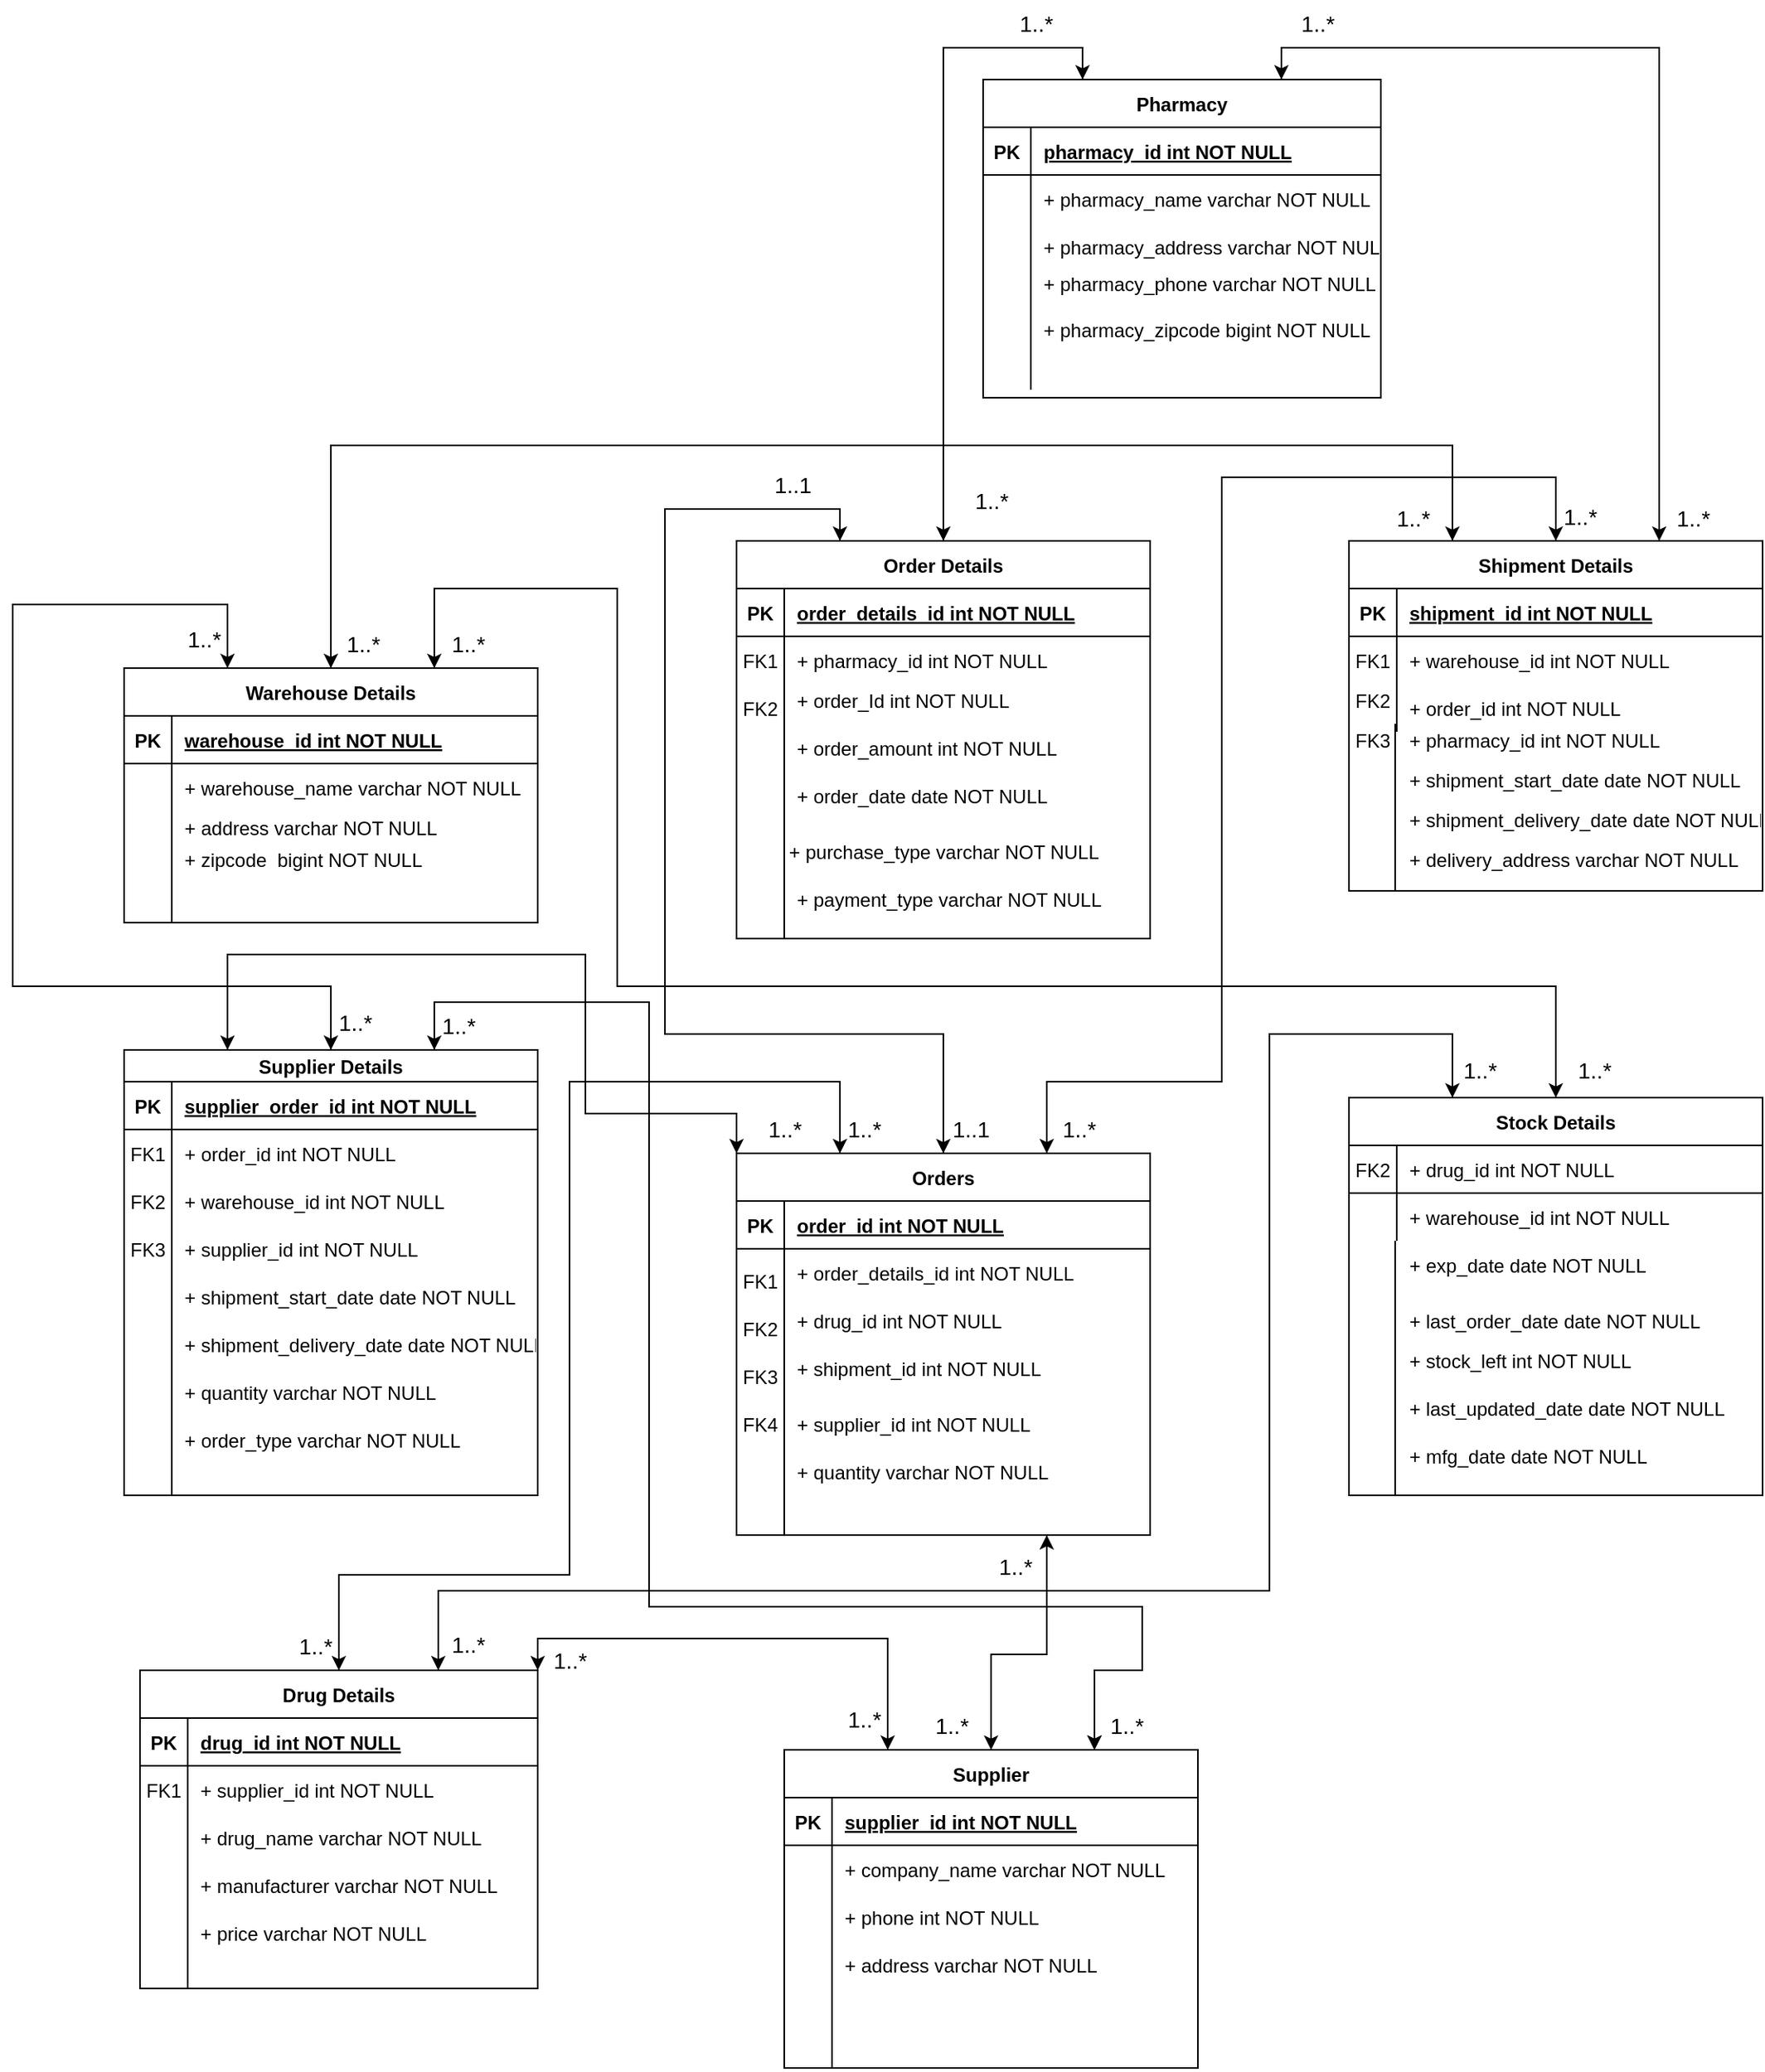 <mxfile version="20.6.0" type="device"><diagram id="R2lEEEUBdFMjLlhIrx00" name="Page-1"><mxGraphModel dx="1846" dy="1643" grid="1" gridSize="10" guides="1" tooltips="1" connect="1" arrows="1" fold="1" page="1" pageScale="1" pageWidth="850" pageHeight="1100" math="0" shadow="0" extFonts="Permanent Marker^https://fonts.googleapis.com/css?family=Permanent+Marker"><root><mxCell id="0"/><mxCell id="1" parent="0"/><mxCell id="kcWBgxsznsIeSXblvElM-19" style="edgeStyle=orthogonalEdgeStyle;rounded=0;orthogonalLoop=1;jettySize=auto;html=1;exitX=0.25;exitY=0;exitDx=0;exitDy=0;" parent="1" source="C-vyLk0tnHw3VtMMgP7b-2" target="FGcWPA7nHOlbb1UDCA3_-43" edge="1"><mxGeometry relative="1" as="geometry"><Array as="points"><mxPoint x="490" y="20"/><mxPoint x="380" y="20"/><mxPoint x="380" y="350"/><mxPoint x="555" y="350"/></Array></mxGeometry></mxCell><mxCell id="kcWBgxsznsIeSXblvElM-21" style="edgeStyle=orthogonalEdgeStyle;rounded=0;orthogonalLoop=1;jettySize=auto;html=1;exitX=0.5;exitY=0;exitDx=0;exitDy=0;entryX=0.25;entryY=0;entryDx=0;entryDy=0;" parent="1" source="C-vyLk0tnHw3VtMMgP7b-2" target="FGcWPA7nHOlbb1UDCA3_-31" edge="1"><mxGeometry relative="1" as="geometry"/></mxCell><mxCell id="C-vyLk0tnHw3VtMMgP7b-2" value="Order Details" style="shape=table;startSize=30;container=1;collapsible=1;childLayout=tableLayout;fixedRows=1;rowLines=0;fontStyle=1;align=center;resizeLast=1;" parent="1" vertex="1"><mxGeometry x="425" y="40" width="260" height="250" as="geometry"/></mxCell><mxCell id="C-vyLk0tnHw3VtMMgP7b-3" value="" style="shape=partialRectangle;collapsible=0;dropTarget=0;pointerEvents=0;fillColor=none;points=[[0,0.5],[1,0.5]];portConstraint=eastwest;top=0;left=0;right=0;bottom=1;" parent="C-vyLk0tnHw3VtMMgP7b-2" vertex="1"><mxGeometry y="30" width="260" height="30" as="geometry"/></mxCell><mxCell id="C-vyLk0tnHw3VtMMgP7b-4" value="PK" style="shape=partialRectangle;overflow=hidden;connectable=0;fillColor=none;top=0;left=0;bottom=0;right=0;fontStyle=1;" parent="C-vyLk0tnHw3VtMMgP7b-3" vertex="1"><mxGeometry width="30" height="30" as="geometry"><mxRectangle width="30" height="30" as="alternateBounds"/></mxGeometry></mxCell><mxCell id="C-vyLk0tnHw3VtMMgP7b-5" value="order_details_id int NOT NULL " style="shape=partialRectangle;overflow=hidden;connectable=0;fillColor=none;top=0;left=0;bottom=0;right=0;align=left;spacingLeft=6;fontStyle=5;" parent="C-vyLk0tnHw3VtMMgP7b-3" vertex="1"><mxGeometry x="30" width="230" height="30" as="geometry"><mxRectangle width="230" height="30" as="alternateBounds"/></mxGeometry></mxCell><mxCell id="C-vyLk0tnHw3VtMMgP7b-9" value="" style="shape=partialRectangle;collapsible=0;dropTarget=0;pointerEvents=0;fillColor=none;points=[[0,0.5],[1,0.5]];portConstraint=eastwest;top=0;left=0;right=0;bottom=0;" parent="C-vyLk0tnHw3VtMMgP7b-2" vertex="1"><mxGeometry y="60" width="260" height="30" as="geometry"/></mxCell><mxCell id="C-vyLk0tnHw3VtMMgP7b-10" value="" style="shape=partialRectangle;overflow=hidden;connectable=0;fillColor=none;top=0;left=0;bottom=0;right=0;" parent="C-vyLk0tnHw3VtMMgP7b-9" vertex="1"><mxGeometry width="30" height="30" as="geometry"><mxRectangle width="30" height="30" as="alternateBounds"/></mxGeometry></mxCell><mxCell id="C-vyLk0tnHw3VtMMgP7b-11" value="+ pharmacy_id int NOT NULL" style="shape=partialRectangle;overflow=hidden;connectable=0;fillColor=none;top=0;left=0;bottom=0;right=0;align=left;spacingLeft=6;" parent="C-vyLk0tnHw3VtMMgP7b-9" vertex="1"><mxGeometry x="30" width="230" height="30" as="geometry"><mxRectangle width="230" height="30" as="alternateBounds"/></mxGeometry></mxCell><mxCell id="kBRG9jkNQ2HgvGGQXPny-4" style="edgeStyle=orthogonalEdgeStyle;rounded=0;orthogonalLoop=1;jettySize=auto;html=1;exitX=0.5;exitY=0;exitDx=0;exitDy=0;entryX=0.25;entryY=0;entryDx=0;entryDy=0;" parent="1" source="C-vyLk0tnHw3VtMMgP7b-13" target="FGcWPA7nHOlbb1UDCA3_-21" edge="1"><mxGeometry relative="1" as="geometry"><Array as="points"><mxPoint x="170" y="320"/><mxPoint x="-30" y="320"/><mxPoint x="-30" y="80"/><mxPoint x="105" y="80"/></Array></mxGeometry></mxCell><mxCell id="kcWBgxsznsIeSXblvElM-24" style="edgeStyle=orthogonalEdgeStyle;rounded=0;orthogonalLoop=1;jettySize=auto;html=1;exitX=0.75;exitY=0;exitDx=0;exitDy=0;entryX=0.75;entryY=0;entryDx=0;entryDy=0;" parent="1" source="C-vyLk0tnHw3VtMMgP7b-13" target="935vcIrSL7M2xkexQAjZ-8" edge="1"><mxGeometry relative="1" as="geometry"><Array as="points"><mxPoint x="235" y="330"/><mxPoint x="370" y="330"/><mxPoint x="370" y="710"/><mxPoint x="680" y="710"/><mxPoint x="680" y="750"/><mxPoint x="650" y="750"/></Array></mxGeometry></mxCell><mxCell id="kcWBgxsznsIeSXblvElM-25" style="edgeStyle=orthogonalEdgeStyle;rounded=0;orthogonalLoop=1;jettySize=auto;html=1;exitX=0.75;exitY=0;exitDx=0;exitDy=0;entryX=0.75;entryY=0;entryDx=0;entryDy=0;" parent="1" source="C-vyLk0tnHw3VtMMgP7b-13" target="935vcIrSL7M2xkexQAjZ-8" edge="1"><mxGeometry relative="1" as="geometry"><Array as="points"><mxPoint x="235" y="330"/><mxPoint x="370" y="330"/><mxPoint x="370" y="710"/><mxPoint x="680" y="710"/><mxPoint x="680" y="750"/><mxPoint x="650" y="750"/></Array></mxGeometry></mxCell><mxCell id="kcWBgxsznsIeSXblvElM-28" style="edgeStyle=orthogonalEdgeStyle;rounded=0;orthogonalLoop=1;jettySize=auto;html=1;exitX=0.25;exitY=0;exitDx=0;exitDy=0;entryX=0;entryY=0;entryDx=0;entryDy=0;" parent="1" source="C-vyLk0tnHw3VtMMgP7b-13" target="FGcWPA7nHOlbb1UDCA3_-43" edge="1"><mxGeometry relative="1" as="geometry"><Array as="points"><mxPoint x="105" y="300"/><mxPoint x="330" y="300"/><mxPoint x="330" y="400"/><mxPoint x="425" y="400"/></Array></mxGeometry></mxCell><mxCell id="C-vyLk0tnHw3VtMMgP7b-13" value="Supplier Details" style="shape=table;startSize=20;container=1;collapsible=1;childLayout=tableLayout;fixedRows=1;rowLines=0;fontStyle=1;align=center;resizeLast=1;" parent="1" vertex="1"><mxGeometry x="40" y="360" width="260" height="280" as="geometry"/></mxCell><mxCell id="C-vyLk0tnHw3VtMMgP7b-14" value="" style="shape=partialRectangle;collapsible=0;dropTarget=0;pointerEvents=0;fillColor=none;points=[[0,0.5],[1,0.5]];portConstraint=eastwest;top=0;left=0;right=0;bottom=1;" parent="C-vyLk0tnHw3VtMMgP7b-13" vertex="1"><mxGeometry y="20" width="260" height="30" as="geometry"/></mxCell><mxCell id="C-vyLk0tnHw3VtMMgP7b-15" value="PK" style="shape=partialRectangle;overflow=hidden;connectable=0;fillColor=none;top=0;left=0;bottom=0;right=0;fontStyle=1;" parent="C-vyLk0tnHw3VtMMgP7b-14" vertex="1"><mxGeometry width="30" height="30" as="geometry"><mxRectangle width="30" height="30" as="alternateBounds"/></mxGeometry></mxCell><mxCell id="C-vyLk0tnHw3VtMMgP7b-16" value="supplier_order_id int NOT NULL " style="shape=partialRectangle;overflow=hidden;connectable=0;fillColor=none;top=0;left=0;bottom=0;right=0;align=left;spacingLeft=6;fontStyle=5;" parent="C-vyLk0tnHw3VtMMgP7b-14" vertex="1"><mxGeometry x="30" width="230" height="30" as="geometry"><mxRectangle width="230" height="30" as="alternateBounds"/></mxGeometry></mxCell><mxCell id="C-vyLk0tnHw3VtMMgP7b-17" value="" style="shape=partialRectangle;collapsible=0;dropTarget=0;pointerEvents=0;fillColor=none;points=[[0,0.5],[1,0.5]];portConstraint=eastwest;top=0;left=0;right=0;bottom=0;" parent="C-vyLk0tnHw3VtMMgP7b-13" vertex="1"><mxGeometry y="50" width="260" height="30" as="geometry"/></mxCell><mxCell id="C-vyLk0tnHw3VtMMgP7b-18" value="FK1" style="shape=partialRectangle;overflow=hidden;connectable=0;fillColor=none;top=0;left=0;bottom=0;right=0;" parent="C-vyLk0tnHw3VtMMgP7b-17" vertex="1"><mxGeometry width="30" height="30" as="geometry"><mxRectangle width="30" height="30" as="alternateBounds"/></mxGeometry></mxCell><mxCell id="C-vyLk0tnHw3VtMMgP7b-19" value="+ order_id int NOT NULL" style="shape=partialRectangle;overflow=hidden;connectable=0;fillColor=none;top=0;left=0;bottom=0;right=0;align=left;spacingLeft=6;" parent="C-vyLk0tnHw3VtMMgP7b-17" vertex="1"><mxGeometry x="30" width="230" height="30" as="geometry"><mxRectangle width="230" height="30" as="alternateBounds"/></mxGeometry></mxCell><mxCell id="C-vyLk0tnHw3VtMMgP7b-20" value="" style="shape=partialRectangle;collapsible=0;dropTarget=0;pointerEvents=0;fillColor=none;points=[[0,0.5],[1,0.5]];portConstraint=eastwest;top=0;left=0;right=0;bottom=0;" parent="C-vyLk0tnHw3VtMMgP7b-13" vertex="1"><mxGeometry y="80" width="260" height="30" as="geometry"/></mxCell><mxCell id="C-vyLk0tnHw3VtMMgP7b-21" value="" style="shape=partialRectangle;overflow=hidden;connectable=0;fillColor=none;top=0;left=0;bottom=0;right=0;" parent="C-vyLk0tnHw3VtMMgP7b-20" vertex="1"><mxGeometry width="30" height="30" as="geometry"><mxRectangle width="30" height="30" as="alternateBounds"/></mxGeometry></mxCell><mxCell id="C-vyLk0tnHw3VtMMgP7b-22" value="+ warehouse_id int NOT NULL" style="shape=partialRectangle;overflow=hidden;connectable=0;fillColor=none;top=0;left=0;bottom=0;right=0;align=left;spacingLeft=6;" parent="C-vyLk0tnHw3VtMMgP7b-20" vertex="1"><mxGeometry x="30" width="230" height="30" as="geometry"><mxRectangle width="230" height="30" as="alternateBounds"/></mxGeometry></mxCell><mxCell id="kcWBgxsznsIeSXblvElM-4" style="edgeStyle=orthogonalEdgeStyle;rounded=0;orthogonalLoop=1;jettySize=auto;html=1;exitX=0.5;exitY=0;exitDx=0;exitDy=0;entryX=0.75;entryY=0;entryDx=0;entryDy=0;" parent="1" source="FGcWPA7nHOlbb1UDCA3_-1" target="FGcWPA7nHOlbb1UDCA3_-21" edge="1"><mxGeometry relative="1" as="geometry"><mxPoint x="330" y="110" as="targetPoint"/><Array as="points"><mxPoint x="940" y="320"/><mxPoint x="350" y="320"/><mxPoint x="350" y="70"/><mxPoint x="235" y="70"/></Array></mxGeometry></mxCell><mxCell id="kcWBgxsznsIeSXblvElM-14" style="edgeStyle=orthogonalEdgeStyle;rounded=0;orthogonalLoop=1;jettySize=auto;html=1;exitX=0.25;exitY=0;exitDx=0;exitDy=0;entryX=0.75;entryY=0;entryDx=0;entryDy=0;" parent="1" source="FGcWPA7nHOlbb1UDCA3_-1" target="FGcWPA7nHOlbb1UDCA3_-11" edge="1"><mxGeometry relative="1" as="geometry"><Array as="points"><mxPoint x="875" y="350"/><mxPoint x="760" y="350"/><mxPoint x="760" y="700"/><mxPoint x="237" y="700"/></Array></mxGeometry></mxCell><mxCell id="FGcWPA7nHOlbb1UDCA3_-1" value="Stock Details" style="shape=table;startSize=30;container=1;collapsible=1;childLayout=tableLayout;fixedRows=1;rowLines=0;fontStyle=1;align=center;resizeLast=1;" parent="1" vertex="1"><mxGeometry x="810" y="390" width="260" height="250" as="geometry"/></mxCell><mxCell id="FGcWPA7nHOlbb1UDCA3_-2" value="" style="shape=partialRectangle;collapsible=0;dropTarget=0;pointerEvents=0;fillColor=none;points=[[0,0.5],[1,0.5]];portConstraint=eastwest;top=0;left=0;right=0;bottom=1;" parent="FGcWPA7nHOlbb1UDCA3_-1" vertex="1"><mxGeometry y="30" width="260" height="30" as="geometry"/></mxCell><mxCell id="FGcWPA7nHOlbb1UDCA3_-3" value="" style="shape=partialRectangle;overflow=hidden;connectable=0;fillColor=none;top=0;left=0;bottom=0;right=0;fontStyle=1;" parent="FGcWPA7nHOlbb1UDCA3_-2" vertex="1"><mxGeometry width="30" height="30" as="geometry"><mxRectangle width="30" height="30" as="alternateBounds"/></mxGeometry></mxCell><mxCell id="FGcWPA7nHOlbb1UDCA3_-4" value="" style="shape=partialRectangle;overflow=hidden;connectable=0;fillColor=none;top=0;left=0;bottom=0;right=0;align=left;spacingLeft=6;fontStyle=5;" parent="FGcWPA7nHOlbb1UDCA3_-2" vertex="1"><mxGeometry x="30" width="230" height="30" as="geometry"><mxRectangle width="230" height="30" as="alternateBounds"/></mxGeometry></mxCell><mxCell id="FGcWPA7nHOlbb1UDCA3_-8" value="" style="shape=partialRectangle;collapsible=0;dropTarget=0;pointerEvents=0;fillColor=none;points=[[0,0.5],[1,0.5]];portConstraint=eastwest;top=0;left=0;right=0;bottom=0;" parent="FGcWPA7nHOlbb1UDCA3_-1" vertex="1"><mxGeometry y="60" width="260" height="30" as="geometry"/></mxCell><mxCell id="FGcWPA7nHOlbb1UDCA3_-9" value="" style="shape=partialRectangle;overflow=hidden;connectable=0;fillColor=none;top=0;left=0;bottom=0;right=0;" parent="FGcWPA7nHOlbb1UDCA3_-8" vertex="1"><mxGeometry width="30" height="30" as="geometry"><mxRectangle width="30" height="30" as="alternateBounds"/></mxGeometry></mxCell><mxCell id="FGcWPA7nHOlbb1UDCA3_-10" value="+ warehouse_id int NOT NULL" style="shape=partialRectangle;overflow=hidden;connectable=0;fillColor=none;top=0;left=0;bottom=0;right=0;align=left;spacingLeft=6;" parent="FGcWPA7nHOlbb1UDCA3_-8" vertex="1"><mxGeometry x="30" width="230" height="30" as="geometry"><mxRectangle width="230" height="30" as="alternateBounds"/></mxGeometry></mxCell><mxCell id="kcWBgxsznsIeSXblvElM-1" style="edgeStyle=orthogonalEdgeStyle;rounded=0;orthogonalLoop=1;jettySize=auto;html=1;exitX=0.75;exitY=0;exitDx=0;exitDy=0;entryX=0.25;entryY=0;entryDx=0;entryDy=0;" parent="1" source="FGcWPA7nHOlbb1UDCA3_-11" target="FGcWPA7nHOlbb1UDCA3_-1" edge="1"><mxGeometry relative="1" as="geometry"><Array as="points"><mxPoint x="237" y="700"/><mxPoint x="760" y="700"/><mxPoint x="760" y="350"/><mxPoint x="875" y="350"/></Array></mxGeometry></mxCell><mxCell id="kcWBgxsznsIeSXblvElM-15" style="edgeStyle=orthogonalEdgeStyle;rounded=0;orthogonalLoop=1;jettySize=auto;html=1;exitX=0.5;exitY=0;exitDx=0;exitDy=0;entryX=0.25;entryY=0;entryDx=0;entryDy=0;" parent="1" source="FGcWPA7nHOlbb1UDCA3_-11" target="FGcWPA7nHOlbb1UDCA3_-43" edge="1"><mxGeometry relative="1" as="geometry"><Array as="points"><mxPoint x="175" y="690"/><mxPoint x="320" y="690"/><mxPoint x="320" y="380"/><mxPoint x="490" y="380"/></Array></mxGeometry></mxCell><mxCell id="kcWBgxsznsIeSXblvElM-17" style="edgeStyle=orthogonalEdgeStyle;rounded=0;orthogonalLoop=1;jettySize=auto;html=1;exitX=1;exitY=0;exitDx=0;exitDy=0;entryX=0.25;entryY=0;entryDx=0;entryDy=0;" parent="1" source="FGcWPA7nHOlbb1UDCA3_-11" target="935vcIrSL7M2xkexQAjZ-8" edge="1"><mxGeometry relative="1" as="geometry"/></mxCell><mxCell id="FGcWPA7nHOlbb1UDCA3_-11" value="Drug Details" style="shape=table;startSize=30;container=1;collapsible=1;childLayout=tableLayout;fixedRows=1;rowLines=0;fontStyle=1;align=center;resizeLast=1;" parent="1" vertex="1"><mxGeometry x="50" y="750" width="250" height="200" as="geometry"/></mxCell><mxCell id="FGcWPA7nHOlbb1UDCA3_-12" value="" style="shape=partialRectangle;collapsible=0;dropTarget=0;pointerEvents=0;fillColor=none;points=[[0,0.5],[1,0.5]];portConstraint=eastwest;top=0;left=0;right=0;bottom=1;" parent="FGcWPA7nHOlbb1UDCA3_-11" vertex="1"><mxGeometry y="30" width="250" height="30" as="geometry"/></mxCell><mxCell id="FGcWPA7nHOlbb1UDCA3_-13" value="PK" style="shape=partialRectangle;overflow=hidden;connectable=0;fillColor=none;top=0;left=0;bottom=0;right=0;fontStyle=1;" parent="FGcWPA7nHOlbb1UDCA3_-12" vertex="1"><mxGeometry width="30" height="30" as="geometry"><mxRectangle width="30" height="30" as="alternateBounds"/></mxGeometry></mxCell><mxCell id="FGcWPA7nHOlbb1UDCA3_-14" value="drug_id int NOT NULL " style="shape=partialRectangle;overflow=hidden;connectable=0;fillColor=none;top=0;left=0;bottom=0;right=0;align=left;spacingLeft=6;fontStyle=5;" parent="FGcWPA7nHOlbb1UDCA3_-12" vertex="1"><mxGeometry x="30" width="220" height="30" as="geometry"><mxRectangle width="220" height="30" as="alternateBounds"/></mxGeometry></mxCell><mxCell id="FGcWPA7nHOlbb1UDCA3_-15" value="" style="shape=partialRectangle;collapsible=0;dropTarget=0;pointerEvents=0;fillColor=none;points=[[0,0.5],[1,0.5]];portConstraint=eastwest;top=0;left=0;right=0;bottom=0;" parent="FGcWPA7nHOlbb1UDCA3_-11" vertex="1"><mxGeometry y="60" width="250" height="30" as="geometry"/></mxCell><mxCell id="FGcWPA7nHOlbb1UDCA3_-16" value="FK1" style="shape=partialRectangle;overflow=hidden;connectable=0;fillColor=none;top=0;left=0;bottom=0;right=0;" parent="FGcWPA7nHOlbb1UDCA3_-15" vertex="1"><mxGeometry width="30" height="30" as="geometry"><mxRectangle width="30" height="30" as="alternateBounds"/></mxGeometry></mxCell><mxCell id="FGcWPA7nHOlbb1UDCA3_-17" value="+ supplier_id int NOT NULL" style="shape=partialRectangle;overflow=hidden;connectable=0;fillColor=none;top=0;left=0;bottom=0;right=0;align=left;spacingLeft=6;" parent="FGcWPA7nHOlbb1UDCA3_-15" vertex="1"><mxGeometry x="30" width="220" height="30" as="geometry"><mxRectangle width="220" height="30" as="alternateBounds"/></mxGeometry></mxCell><mxCell id="FGcWPA7nHOlbb1UDCA3_-18" value="" style="shape=partialRectangle;collapsible=0;dropTarget=0;pointerEvents=0;fillColor=none;points=[[0,0.5],[1,0.5]];portConstraint=eastwest;top=0;left=0;right=0;bottom=0;" parent="FGcWPA7nHOlbb1UDCA3_-11" vertex="1"><mxGeometry y="90" width="250" height="30" as="geometry"/></mxCell><mxCell id="FGcWPA7nHOlbb1UDCA3_-19" value="" style="shape=partialRectangle;overflow=hidden;connectable=0;fillColor=none;top=0;left=0;bottom=0;right=0;" parent="FGcWPA7nHOlbb1UDCA3_-18" vertex="1"><mxGeometry width="30" height="30" as="geometry"><mxRectangle width="30" height="30" as="alternateBounds"/></mxGeometry></mxCell><mxCell id="FGcWPA7nHOlbb1UDCA3_-20" value="+ drug_name varchar NOT NULL" style="shape=partialRectangle;overflow=hidden;connectable=0;fillColor=none;top=0;left=0;bottom=0;right=0;align=left;spacingLeft=6;" parent="FGcWPA7nHOlbb1UDCA3_-18" vertex="1"><mxGeometry x="30" width="220" height="30" as="geometry"><mxRectangle width="220" height="30" as="alternateBounds"/></mxGeometry></mxCell><mxCell id="kBRG9jkNQ2HgvGGQXPny-3" style="edgeStyle=orthogonalEdgeStyle;rounded=0;orthogonalLoop=1;jettySize=auto;html=1;exitX=0.25;exitY=0;exitDx=0;exitDy=0;entryX=0.5;entryY=0;entryDx=0;entryDy=0;" parent="1" source="FGcWPA7nHOlbb1UDCA3_-21" target="C-vyLk0tnHw3VtMMgP7b-13" edge="1"><mxGeometry relative="1" as="geometry"><Array as="points"><mxPoint x="105" y="80"/><mxPoint x="-30" y="80"/><mxPoint x="-30" y="320"/><mxPoint x="170" y="320"/></Array></mxGeometry></mxCell><mxCell id="kcWBgxsznsIeSXblvElM-3" style="edgeStyle=orthogonalEdgeStyle;rounded=0;orthogonalLoop=1;jettySize=auto;html=1;exitX=0.75;exitY=0;exitDx=0;exitDy=0;" parent="1" source="FGcWPA7nHOlbb1UDCA3_-21" target="FGcWPA7nHOlbb1UDCA3_-1" edge="1"><mxGeometry relative="1" as="geometry"><Array as="points"><mxPoint x="235" y="70"/><mxPoint x="350" y="70"/><mxPoint x="350" y="320"/><mxPoint x="940" y="320"/></Array></mxGeometry></mxCell><mxCell id="kcWBgxsznsIeSXblvElM-29" style="edgeStyle=orthogonalEdgeStyle;rounded=0;orthogonalLoop=1;jettySize=auto;html=1;exitX=0.5;exitY=0;exitDx=0;exitDy=0;entryX=0.25;entryY=0;entryDx=0;entryDy=0;" parent="1" source="FGcWPA7nHOlbb1UDCA3_-21" target="2W4qShYUu6JR6dWnJwCM-2" edge="1"><mxGeometry relative="1" as="geometry"><Array as="points"><mxPoint x="170" y="-20"/><mxPoint x="875" y="-20"/></Array></mxGeometry></mxCell><mxCell id="FGcWPA7nHOlbb1UDCA3_-21" value="Warehouse Details" style="shape=table;startSize=30;container=1;collapsible=1;childLayout=tableLayout;fixedRows=1;rowLines=0;fontStyle=1;align=center;resizeLast=1;" parent="1" vertex="1"><mxGeometry x="40" y="120" width="260" height="160" as="geometry"/></mxCell><mxCell id="FGcWPA7nHOlbb1UDCA3_-22" value="" style="shape=partialRectangle;collapsible=0;dropTarget=0;pointerEvents=0;fillColor=none;points=[[0,0.5],[1,0.5]];portConstraint=eastwest;top=0;left=0;right=0;bottom=1;" parent="FGcWPA7nHOlbb1UDCA3_-21" vertex="1"><mxGeometry y="30" width="260" height="30" as="geometry"/></mxCell><mxCell id="FGcWPA7nHOlbb1UDCA3_-23" value="PK" style="shape=partialRectangle;overflow=hidden;connectable=0;fillColor=none;top=0;left=0;bottom=0;right=0;fontStyle=1;" parent="FGcWPA7nHOlbb1UDCA3_-22" vertex="1"><mxGeometry width="30" height="30" as="geometry"><mxRectangle width="30" height="30" as="alternateBounds"/></mxGeometry></mxCell><mxCell id="FGcWPA7nHOlbb1UDCA3_-24" value="warehouse_id int NOT NULL " style="shape=partialRectangle;overflow=hidden;connectable=0;fillColor=none;top=0;left=0;bottom=0;right=0;align=left;spacingLeft=6;fontStyle=5;" parent="FGcWPA7nHOlbb1UDCA3_-22" vertex="1"><mxGeometry x="30" width="230" height="30" as="geometry"><mxRectangle width="230" height="30" as="alternateBounds"/></mxGeometry></mxCell><mxCell id="FGcWPA7nHOlbb1UDCA3_-25" value="" style="shape=partialRectangle;collapsible=0;dropTarget=0;pointerEvents=0;fillColor=none;points=[[0,0.5],[1,0.5]];portConstraint=eastwest;top=0;left=0;right=0;bottom=0;" parent="FGcWPA7nHOlbb1UDCA3_-21" vertex="1"><mxGeometry y="60" width="260" height="30" as="geometry"/></mxCell><mxCell id="FGcWPA7nHOlbb1UDCA3_-26" value="" style="shape=partialRectangle;overflow=hidden;connectable=0;fillColor=none;top=0;left=0;bottom=0;right=0;" parent="FGcWPA7nHOlbb1UDCA3_-25" vertex="1"><mxGeometry width="30" height="30" as="geometry"><mxRectangle width="30" height="30" as="alternateBounds"/></mxGeometry></mxCell><mxCell id="FGcWPA7nHOlbb1UDCA3_-27" value="+ warehouse_name varchar NOT NULL" style="shape=partialRectangle;overflow=hidden;connectable=0;fillColor=none;top=0;left=0;bottom=0;right=0;align=left;spacingLeft=6;" parent="FGcWPA7nHOlbb1UDCA3_-25" vertex="1"><mxGeometry x="30" width="230" height="30" as="geometry"><mxRectangle width="230" height="30" as="alternateBounds"/></mxGeometry></mxCell><mxCell id="FGcWPA7nHOlbb1UDCA3_-28" value="" style="shape=partialRectangle;collapsible=0;dropTarget=0;pointerEvents=0;fillColor=none;points=[[0,0.5],[1,0.5]];portConstraint=eastwest;top=0;left=0;right=0;bottom=0;" parent="FGcWPA7nHOlbb1UDCA3_-21" vertex="1"><mxGeometry y="90" width="260" height="20" as="geometry"/></mxCell><mxCell id="FGcWPA7nHOlbb1UDCA3_-29" value="" style="shape=partialRectangle;overflow=hidden;connectable=0;fillColor=none;top=0;left=0;bottom=0;right=0;" parent="FGcWPA7nHOlbb1UDCA3_-28" vertex="1"><mxGeometry width="30" height="20" as="geometry"><mxRectangle width="30" height="20" as="alternateBounds"/></mxGeometry></mxCell><mxCell id="FGcWPA7nHOlbb1UDCA3_-30" value="+ address varchar NOT NULL" style="shape=partialRectangle;overflow=hidden;connectable=0;fillColor=none;top=0;left=0;bottom=0;right=0;align=left;spacingLeft=6;" parent="FGcWPA7nHOlbb1UDCA3_-28" vertex="1"><mxGeometry x="30" width="230" height="20" as="geometry"><mxRectangle width="230" height="20" as="alternateBounds"/></mxGeometry></mxCell><mxCell id="kcWBgxsznsIeSXblvElM-20" style="edgeStyle=orthogonalEdgeStyle;rounded=0;orthogonalLoop=1;jettySize=auto;html=1;exitX=0.25;exitY=0;exitDx=0;exitDy=0;entryX=0.5;entryY=0;entryDx=0;entryDy=0;" parent="1" source="FGcWPA7nHOlbb1UDCA3_-31" target="C-vyLk0tnHw3VtMMgP7b-2" edge="1"><mxGeometry relative="1" as="geometry"/></mxCell><mxCell id="kcWBgxsznsIeSXblvElM-22" style="edgeStyle=orthogonalEdgeStyle;rounded=0;orthogonalLoop=1;jettySize=auto;html=1;exitX=0.75;exitY=0;exitDx=0;exitDy=0;entryX=0.75;entryY=0;entryDx=0;entryDy=0;" parent="1" source="FGcWPA7nHOlbb1UDCA3_-31" target="2W4qShYUu6JR6dWnJwCM-2" edge="1"><mxGeometry relative="1" as="geometry"/></mxCell><mxCell id="FGcWPA7nHOlbb1UDCA3_-31" value="Pharmacy" style="shape=table;startSize=30;container=1;collapsible=1;childLayout=tableLayout;fixedRows=1;rowLines=0;fontStyle=1;align=center;resizeLast=1;" parent="1" vertex="1"><mxGeometry x="580" y="-250" width="250" height="200" as="geometry"/></mxCell><mxCell id="FGcWPA7nHOlbb1UDCA3_-32" value="" style="shape=partialRectangle;collapsible=0;dropTarget=0;pointerEvents=0;fillColor=none;points=[[0,0.5],[1,0.5]];portConstraint=eastwest;top=0;left=0;right=0;bottom=1;" parent="FGcWPA7nHOlbb1UDCA3_-31" vertex="1"><mxGeometry y="30" width="250" height="30" as="geometry"/></mxCell><mxCell id="FGcWPA7nHOlbb1UDCA3_-33" value="PK" style="shape=partialRectangle;overflow=hidden;connectable=0;fillColor=none;top=0;left=0;bottom=0;right=0;fontStyle=1;" parent="FGcWPA7nHOlbb1UDCA3_-32" vertex="1"><mxGeometry width="30" height="30" as="geometry"><mxRectangle width="30" height="30" as="alternateBounds"/></mxGeometry></mxCell><mxCell id="FGcWPA7nHOlbb1UDCA3_-34" value="pharmacy_id int NOT NULL " style="shape=partialRectangle;overflow=hidden;connectable=0;fillColor=none;top=0;left=0;bottom=0;right=0;align=left;spacingLeft=6;fontStyle=5;" parent="FGcWPA7nHOlbb1UDCA3_-32" vertex="1"><mxGeometry x="30" width="220" height="30" as="geometry"><mxRectangle width="220" height="30" as="alternateBounds"/></mxGeometry></mxCell><mxCell id="FGcWPA7nHOlbb1UDCA3_-35" value="" style="shape=partialRectangle;collapsible=0;dropTarget=0;pointerEvents=0;fillColor=none;points=[[0,0.5],[1,0.5]];portConstraint=eastwest;top=0;left=0;right=0;bottom=0;" parent="FGcWPA7nHOlbb1UDCA3_-31" vertex="1"><mxGeometry y="60" width="250" height="30" as="geometry"/></mxCell><mxCell id="FGcWPA7nHOlbb1UDCA3_-36" value="" style="shape=partialRectangle;overflow=hidden;connectable=0;fillColor=none;top=0;left=0;bottom=0;right=0;" parent="FGcWPA7nHOlbb1UDCA3_-35" vertex="1"><mxGeometry width="30" height="30" as="geometry"><mxRectangle width="30" height="30" as="alternateBounds"/></mxGeometry></mxCell><mxCell id="FGcWPA7nHOlbb1UDCA3_-37" value="+ pharmacy_name varchar NOT NULL" style="shape=partialRectangle;overflow=hidden;connectable=0;fillColor=none;top=0;left=0;bottom=0;right=0;align=left;spacingLeft=6;" parent="FGcWPA7nHOlbb1UDCA3_-35" vertex="1"><mxGeometry x="30" width="220" height="30" as="geometry"><mxRectangle width="220" height="30" as="alternateBounds"/></mxGeometry></mxCell><mxCell id="FGcWPA7nHOlbb1UDCA3_-38" value="" style="shape=partialRectangle;collapsible=0;dropTarget=0;pointerEvents=0;fillColor=none;points=[[0,0.5],[1,0.5]];portConstraint=eastwest;top=0;left=0;right=0;bottom=0;" parent="FGcWPA7nHOlbb1UDCA3_-31" vertex="1"><mxGeometry y="90" width="250" height="30" as="geometry"/></mxCell><mxCell id="FGcWPA7nHOlbb1UDCA3_-39" value="" style="shape=partialRectangle;overflow=hidden;connectable=0;fillColor=none;top=0;left=0;bottom=0;right=0;" parent="FGcWPA7nHOlbb1UDCA3_-38" vertex="1"><mxGeometry width="30" height="30" as="geometry"><mxRectangle width="30" height="30" as="alternateBounds"/></mxGeometry></mxCell><mxCell id="FGcWPA7nHOlbb1UDCA3_-40" value="+ pharmacy_address varchar NOT NULL" style="shape=partialRectangle;overflow=hidden;connectable=0;fillColor=none;top=0;left=0;bottom=0;right=0;align=left;spacingLeft=6;" parent="FGcWPA7nHOlbb1UDCA3_-38" vertex="1"><mxGeometry x="30" width="220" height="30" as="geometry"><mxRectangle width="220" height="30" as="alternateBounds"/></mxGeometry></mxCell><mxCell id="iZ2IXLBpu3ihl2tpKt5r-2" style="edgeStyle=orthogonalEdgeStyle;rounded=0;orthogonalLoop=1;jettySize=auto;html=1;exitX=0.5;exitY=0;exitDx=0;exitDy=0;entryX=0.25;entryY=0;entryDx=0;entryDy=0;" parent="1" source="FGcWPA7nHOlbb1UDCA3_-43" target="C-vyLk0tnHw3VtMMgP7b-2" edge="1"><mxGeometry relative="1" as="geometry"><Array as="points"><mxPoint x="555" y="350"/><mxPoint x="380" y="350"/><mxPoint x="380" y="20"/><mxPoint x="490" y="20"/></Array></mxGeometry></mxCell><mxCell id="kcWBgxsznsIeSXblvElM-7" style="edgeStyle=orthogonalEdgeStyle;rounded=0;orthogonalLoop=1;jettySize=auto;html=1;exitX=0.75;exitY=0;exitDx=0;exitDy=0;entryX=0.5;entryY=0;entryDx=0;entryDy=0;" parent="1" source="FGcWPA7nHOlbb1UDCA3_-43" target="2W4qShYUu6JR6dWnJwCM-2" edge="1"><mxGeometry relative="1" as="geometry"><Array as="points"><mxPoint x="620" y="380"/><mxPoint x="730" y="380"/><mxPoint x="730"/><mxPoint x="940"/></Array></mxGeometry></mxCell><mxCell id="kcWBgxsznsIeSXblvElM-9" style="edgeStyle=orthogonalEdgeStyle;rounded=0;orthogonalLoop=1;jettySize=auto;html=1;exitX=0.75;exitY=1;exitDx=0;exitDy=0;entryX=0.5;entryY=0;entryDx=0;entryDy=0;" parent="1" source="FGcWPA7nHOlbb1UDCA3_-43" target="935vcIrSL7M2xkexQAjZ-8" edge="1"><mxGeometry relative="1" as="geometry"><Array as="points"><mxPoint x="620" y="740"/><mxPoint x="585" y="740"/></Array></mxGeometry></mxCell><mxCell id="kcWBgxsznsIeSXblvElM-16" style="edgeStyle=orthogonalEdgeStyle;rounded=0;orthogonalLoop=1;jettySize=auto;html=1;exitX=0.25;exitY=0;exitDx=0;exitDy=0;" parent="1" source="FGcWPA7nHOlbb1UDCA3_-43" target="FGcWPA7nHOlbb1UDCA3_-11" edge="1"><mxGeometry relative="1" as="geometry"><Array as="points"><mxPoint x="490" y="380"/><mxPoint x="320" y="380"/><mxPoint x="320" y="690"/><mxPoint x="175" y="690"/></Array></mxGeometry></mxCell><mxCell id="kcWBgxsznsIeSXblvElM-27" style="edgeStyle=orthogonalEdgeStyle;rounded=0;orthogonalLoop=1;jettySize=auto;html=1;exitX=0;exitY=0;exitDx=0;exitDy=0;entryX=0.25;entryY=0;entryDx=0;entryDy=0;" parent="1" source="FGcWPA7nHOlbb1UDCA3_-43" target="C-vyLk0tnHw3VtMMgP7b-13" edge="1"><mxGeometry relative="1" as="geometry"><Array as="points"><mxPoint x="425" y="400"/><mxPoint x="330" y="400"/><mxPoint x="330" y="300"/><mxPoint x="105" y="300"/></Array></mxGeometry></mxCell><mxCell id="FGcWPA7nHOlbb1UDCA3_-43" value="Orders" style="shape=table;startSize=30;container=1;collapsible=1;childLayout=tableLayout;fixedRows=1;rowLines=0;fontStyle=1;align=center;resizeLast=1;" parent="1" vertex="1"><mxGeometry x="425" y="425" width="260" height="240" as="geometry"/></mxCell><mxCell id="FGcWPA7nHOlbb1UDCA3_-44" value="" style="shape=tableRow;horizontal=0;startSize=0;swimlaneHead=0;swimlaneBody=0;fillColor=none;collapsible=0;dropTarget=0;points=[[0,0.5],[1,0.5]];portConstraint=eastwest;top=0;left=0;right=0;bottom=1;" parent="FGcWPA7nHOlbb1UDCA3_-43" vertex="1"><mxGeometry y="30" width="260" height="30" as="geometry"/></mxCell><mxCell id="FGcWPA7nHOlbb1UDCA3_-45" value="PK" style="shape=partialRectangle;connectable=0;fillColor=none;top=0;left=0;bottom=0;right=0;fontStyle=1;overflow=hidden;" parent="FGcWPA7nHOlbb1UDCA3_-44" vertex="1"><mxGeometry width="30" height="30" as="geometry"><mxRectangle width="30" height="30" as="alternateBounds"/></mxGeometry></mxCell><mxCell id="FGcWPA7nHOlbb1UDCA3_-46" value="order_id int NOT NULL" style="shape=partialRectangle;connectable=0;fillColor=none;top=0;left=0;bottom=0;right=0;align=left;spacingLeft=6;fontStyle=5;overflow=hidden;" parent="FGcWPA7nHOlbb1UDCA3_-44" vertex="1"><mxGeometry x="30" width="230" height="30" as="geometry"><mxRectangle width="230" height="30" as="alternateBounds"/></mxGeometry></mxCell><mxCell id="FGcWPA7nHOlbb1UDCA3_-47" value="" style="shape=tableRow;horizontal=0;startSize=0;swimlaneHead=0;swimlaneBody=0;fillColor=none;collapsible=0;dropTarget=0;points=[[0,0.5],[1,0.5]];portConstraint=eastwest;top=0;left=0;right=0;bottom=0;" parent="FGcWPA7nHOlbb1UDCA3_-43" vertex="1"><mxGeometry y="60" width="260" height="30" as="geometry"/></mxCell><mxCell id="FGcWPA7nHOlbb1UDCA3_-48" value="" style="shape=partialRectangle;connectable=0;fillColor=none;top=0;left=0;bottom=0;right=0;editable=1;overflow=hidden;" parent="FGcWPA7nHOlbb1UDCA3_-47" vertex="1"><mxGeometry width="30" height="30" as="geometry"><mxRectangle width="30" height="30" as="alternateBounds"/></mxGeometry></mxCell><mxCell id="FGcWPA7nHOlbb1UDCA3_-49" value="+ order_details_id int NOT NULL" style="shape=partialRectangle;connectable=0;fillColor=none;top=0;left=0;bottom=0;right=0;align=left;spacingLeft=6;overflow=hidden;" parent="FGcWPA7nHOlbb1UDCA3_-47" vertex="1"><mxGeometry x="30" width="230" height="30" as="geometry"><mxRectangle width="230" height="30" as="alternateBounds"/></mxGeometry></mxCell><mxCell id="FGcWPA7nHOlbb1UDCA3_-50" value="" style="shape=tableRow;horizontal=0;startSize=0;swimlaneHead=0;swimlaneBody=0;fillColor=none;collapsible=0;dropTarget=0;points=[[0,0.5],[1,0.5]];portConstraint=eastwest;top=0;left=0;right=0;bottom=0;" parent="FGcWPA7nHOlbb1UDCA3_-43" vertex="1"><mxGeometry y="90" width="260" height="30" as="geometry"/></mxCell><mxCell id="FGcWPA7nHOlbb1UDCA3_-51" value="" style="shape=partialRectangle;connectable=0;fillColor=none;top=0;left=0;bottom=0;right=0;editable=1;overflow=hidden;" parent="FGcWPA7nHOlbb1UDCA3_-50" vertex="1"><mxGeometry width="30" height="30" as="geometry"><mxRectangle width="30" height="30" as="alternateBounds"/></mxGeometry></mxCell><mxCell id="FGcWPA7nHOlbb1UDCA3_-52" value="+ drug_id int NOT NULL" style="shape=partialRectangle;connectable=0;fillColor=none;top=0;left=0;bottom=0;right=0;align=left;spacingLeft=6;overflow=hidden;" parent="FGcWPA7nHOlbb1UDCA3_-50" vertex="1"><mxGeometry x="30" width="230" height="30" as="geometry"><mxRectangle width="230" height="30" as="alternateBounds"/></mxGeometry></mxCell><mxCell id="FGcWPA7nHOlbb1UDCA3_-53" value="" style="shape=tableRow;horizontal=0;startSize=0;swimlaneHead=0;swimlaneBody=0;fillColor=none;collapsible=0;dropTarget=0;points=[[0,0.5],[1,0.5]];portConstraint=eastwest;top=0;left=0;right=0;bottom=0;" parent="FGcWPA7nHOlbb1UDCA3_-43" vertex="1"><mxGeometry y="120" width="260" height="30" as="geometry"/></mxCell><mxCell id="FGcWPA7nHOlbb1UDCA3_-54" value="" style="shape=partialRectangle;connectable=0;fillColor=none;top=0;left=0;bottom=0;right=0;editable=1;overflow=hidden;" parent="FGcWPA7nHOlbb1UDCA3_-53" vertex="1"><mxGeometry width="30" height="30" as="geometry"><mxRectangle width="30" height="30" as="alternateBounds"/></mxGeometry></mxCell><mxCell id="FGcWPA7nHOlbb1UDCA3_-55" value="+ shipment_id int NOT NULL" style="shape=partialRectangle;connectable=0;fillColor=none;top=0;left=0;bottom=0;right=0;align=left;spacingLeft=6;overflow=hidden;" parent="FGcWPA7nHOlbb1UDCA3_-53" vertex="1"><mxGeometry x="30" width="230" height="30" as="geometry"><mxRectangle width="230" height="30" as="alternateBounds"/></mxGeometry></mxCell><mxCell id="2W4qShYUu6JR6dWnJwCM-1" value="" style="endArrow=none;html=1;rounded=0;" parent="1" edge="1"><mxGeometry width="50" height="50" relative="1" as="geometry"><mxPoint x="70" y="640" as="sourcePoint"/><mxPoint x="70" y="460" as="targetPoint"/></mxGeometry></mxCell><mxCell id="kcWBgxsznsIeSXblvElM-8" style="edgeStyle=orthogonalEdgeStyle;rounded=0;orthogonalLoop=1;jettySize=auto;html=1;exitX=0.5;exitY=0;exitDx=0;exitDy=0;entryX=0.75;entryY=0;entryDx=0;entryDy=0;" parent="1" source="2W4qShYUu6JR6dWnJwCM-2" target="FGcWPA7nHOlbb1UDCA3_-43" edge="1"><mxGeometry relative="1" as="geometry"><Array as="points"><mxPoint x="940"/><mxPoint x="730"/><mxPoint x="730" y="380"/><mxPoint x="620" y="380"/></Array></mxGeometry></mxCell><mxCell id="kcWBgxsznsIeSXblvElM-23" style="edgeStyle=orthogonalEdgeStyle;rounded=0;orthogonalLoop=1;jettySize=auto;html=1;exitX=0.75;exitY=0;exitDx=0;exitDy=0;entryX=0.75;entryY=0;entryDx=0;entryDy=0;" parent="1" source="2W4qShYUu6JR6dWnJwCM-2" target="FGcWPA7nHOlbb1UDCA3_-31" edge="1"><mxGeometry relative="1" as="geometry"><Array as="points"><mxPoint x="1005" y="-270"/><mxPoint x="767" y="-270"/></Array></mxGeometry></mxCell><mxCell id="kcWBgxsznsIeSXblvElM-30" style="edgeStyle=orthogonalEdgeStyle;rounded=0;orthogonalLoop=1;jettySize=auto;html=1;exitX=0.25;exitY=0;exitDx=0;exitDy=0;entryX=0.5;entryY=0;entryDx=0;entryDy=0;" parent="1" source="2W4qShYUu6JR6dWnJwCM-2" target="FGcWPA7nHOlbb1UDCA3_-21" edge="1"><mxGeometry relative="1" as="geometry"><Array as="points"><mxPoint x="875" y="-20"/><mxPoint x="170" y="-20"/></Array></mxGeometry></mxCell><mxCell id="2W4qShYUu6JR6dWnJwCM-2" value="Shipment Details" style="shape=table;startSize=30;container=1;collapsible=1;childLayout=tableLayout;fixedRows=1;rowLines=0;fontStyle=1;align=center;resizeLast=1;" parent="1" vertex="1"><mxGeometry x="810" y="40" width="260" height="220" as="geometry"/></mxCell><mxCell id="2W4qShYUu6JR6dWnJwCM-3" value="" style="shape=partialRectangle;collapsible=0;dropTarget=0;pointerEvents=0;fillColor=none;points=[[0,0.5],[1,0.5]];portConstraint=eastwest;top=0;left=0;right=0;bottom=1;" parent="2W4qShYUu6JR6dWnJwCM-2" vertex="1"><mxGeometry y="30" width="260" height="30" as="geometry"/></mxCell><mxCell id="2W4qShYUu6JR6dWnJwCM-4" value="PK" style="shape=partialRectangle;overflow=hidden;connectable=0;fillColor=none;top=0;left=0;bottom=0;right=0;fontStyle=1;" parent="2W4qShYUu6JR6dWnJwCM-3" vertex="1"><mxGeometry width="30" height="30" as="geometry"><mxRectangle width="30" height="30" as="alternateBounds"/></mxGeometry></mxCell><mxCell id="2W4qShYUu6JR6dWnJwCM-5" value="shipment_id int NOT NULL " style="shape=partialRectangle;overflow=hidden;connectable=0;fillColor=none;top=0;left=0;bottom=0;right=0;align=left;spacingLeft=6;fontStyle=5;" parent="2W4qShYUu6JR6dWnJwCM-3" vertex="1"><mxGeometry x="30" width="230" height="30" as="geometry"><mxRectangle width="230" height="30" as="alternateBounds"/></mxGeometry></mxCell><mxCell id="2W4qShYUu6JR6dWnJwCM-6" value="" style="shape=partialRectangle;collapsible=0;dropTarget=0;pointerEvents=0;fillColor=none;points=[[0,0.5],[1,0.5]];portConstraint=eastwest;top=0;left=0;right=0;bottom=0;" parent="2W4qShYUu6JR6dWnJwCM-2" vertex="1"><mxGeometry y="60" width="260" height="30" as="geometry"/></mxCell><mxCell id="2W4qShYUu6JR6dWnJwCM-7" value="FK1" style="shape=partialRectangle;overflow=hidden;connectable=0;fillColor=none;top=0;left=0;bottom=0;right=0;" parent="2W4qShYUu6JR6dWnJwCM-6" vertex="1"><mxGeometry width="30" height="30" as="geometry"><mxRectangle width="30" height="30" as="alternateBounds"/></mxGeometry></mxCell><mxCell id="2W4qShYUu6JR6dWnJwCM-8" value="+ warehouse_id int NOT NULL" style="shape=partialRectangle;overflow=hidden;connectable=0;fillColor=none;top=0;left=0;bottom=0;right=0;align=left;spacingLeft=6;" parent="2W4qShYUu6JR6dWnJwCM-6" vertex="1"><mxGeometry x="30" width="230" height="30" as="geometry"><mxRectangle width="230" height="30" as="alternateBounds"/></mxGeometry></mxCell><mxCell id="2W4qShYUu6JR6dWnJwCM-9" value="" style="shape=partialRectangle;collapsible=0;dropTarget=0;pointerEvents=0;fillColor=none;points=[[0,0.5],[1,0.5]];portConstraint=eastwest;top=0;left=0;right=0;bottom=0;" parent="2W4qShYUu6JR6dWnJwCM-2" vertex="1"><mxGeometry y="90" width="260" height="30" as="geometry"/></mxCell><mxCell id="2W4qShYUu6JR6dWnJwCM-10" value="" style="shape=partialRectangle;overflow=hidden;connectable=0;fillColor=none;top=0;left=0;bottom=0;right=0;" parent="2W4qShYUu6JR6dWnJwCM-9" vertex="1"><mxGeometry width="30" height="30" as="geometry"><mxRectangle width="30" height="30" as="alternateBounds"/></mxGeometry></mxCell><mxCell id="2W4qShYUu6JR6dWnJwCM-11" value="+ order_id int NOT NULL" style="shape=partialRectangle;overflow=hidden;connectable=0;fillColor=none;top=0;left=0;bottom=0;right=0;align=left;spacingLeft=6;" parent="2W4qShYUu6JR6dWnJwCM-9" vertex="1"><mxGeometry x="30" width="230" height="30" as="geometry"><mxRectangle width="230" height="30" as="alternateBounds"/></mxGeometry></mxCell><mxCell id="2W4qShYUu6JR6dWnJwCM-14" value="" style="shape=tableRow;horizontal=0;startSize=0;swimlaneHead=0;swimlaneBody=0;fillColor=none;collapsible=0;dropTarget=0;points=[[0,0.5],[1,0.5]];portConstraint=eastwest;top=0;left=0;right=0;bottom=0;" parent="1" vertex="1"><mxGeometry x="40" y="190" width="260" height="30" as="geometry"/></mxCell><mxCell id="2W4qShYUu6JR6dWnJwCM-15" value="" style="shape=partialRectangle;connectable=0;fillColor=none;top=0;left=0;bottom=0;right=0;editable=1;overflow=hidden;" parent="2W4qShYUu6JR6dWnJwCM-14" vertex="1"><mxGeometry width="30" height="30" as="geometry"><mxRectangle width="30" height="30" as="alternateBounds"/></mxGeometry></mxCell><mxCell id="2W4qShYUu6JR6dWnJwCM-17" value="" style="shape=tableRow;horizontal=0;startSize=0;swimlaneHead=0;swimlaneBody=0;fillColor=none;collapsible=0;dropTarget=0;points=[[0,0.5],[1,0.5]];portConstraint=eastwest;top=0;left=0;right=0;bottom=0;" parent="1" vertex="1"><mxGeometry x="40" y="220" width="260" height="30" as="geometry"/></mxCell><mxCell id="2W4qShYUu6JR6dWnJwCM-18" value="" style="shape=partialRectangle;connectable=0;fillColor=none;top=0;left=0;bottom=0;right=0;editable=1;overflow=hidden;" parent="2W4qShYUu6JR6dWnJwCM-17" vertex="1"><mxGeometry width="30" height="30" as="geometry"><mxRectangle width="30" height="30" as="alternateBounds"/></mxGeometry></mxCell><mxCell id="2W4qShYUu6JR6dWnJwCM-25" value="+ order_amount int NOT NULL" style="shape=partialRectangle;overflow=hidden;connectable=0;fillColor=none;top=0;left=0;bottom=0;right=0;align=left;spacingLeft=6;" parent="1" vertex="1"><mxGeometry x="455" y="155" width="230" height="30" as="geometry"><mxRectangle width="230" height="30" as="alternateBounds"/></mxGeometry></mxCell><mxCell id="2W4qShYUu6JR6dWnJwCM-26" value="+ order_date date NOT NULL" style="shape=partialRectangle;overflow=hidden;connectable=0;fillColor=none;top=0;left=0;bottom=0;right=0;align=left;spacingLeft=6;" parent="1" vertex="1"><mxGeometry x="455" y="185" width="230" height="30" as="geometry"><mxRectangle width="230" height="30" as="alternateBounds"/></mxGeometry></mxCell><mxCell id="2W4qShYUu6JR6dWnJwCM-27" value="+ purchase_type varchar NOT NULL" style="shape=partialRectangle;overflow=hidden;connectable=0;fillColor=none;top=0;left=0;bottom=0;right=0;align=left;spacingLeft=6;" parent="1" vertex="1"><mxGeometry x="450" y="220" width="230" height="30" as="geometry"><mxRectangle width="230" height="30" as="alternateBounds"/></mxGeometry></mxCell><mxCell id="2W4qShYUu6JR6dWnJwCM-28" value="+ payment_type varchar NOT NULL" style="shape=partialRectangle;overflow=hidden;connectable=0;fillColor=none;top=0;left=0;bottom=0;right=0;align=left;spacingLeft=6;" parent="1" vertex="1"><mxGeometry x="455" y="250" width="230" height="30" as="geometry"><mxRectangle width="230" height="30" as="alternateBounds"/></mxGeometry></mxCell><mxCell id="2W4qShYUu6JR6dWnJwCM-29" value="" style="endArrow=none;html=1;rounded=0;" parent="1" edge="1"><mxGeometry width="50" height="50" relative="1" as="geometry"><mxPoint x="455" y="290" as="sourcePoint"/><mxPoint x="455" y="130" as="targetPoint"/></mxGeometry></mxCell><mxCell id="2W4qShYUu6JR6dWnJwCM-30" value="+ supplier_id int NOT NULL" style="shape=partialRectangle;overflow=hidden;connectable=0;fillColor=none;top=0;left=0;bottom=0;right=0;align=left;spacingLeft=6;" parent="1" vertex="1"><mxGeometry x="70" y="470" width="230" height="30" as="geometry"><mxRectangle width="230" height="30" as="alternateBounds"/></mxGeometry></mxCell><mxCell id="2W4qShYUu6JR6dWnJwCM-31" value="+ shipment_start_date date NOT NULL" style="shape=partialRectangle;overflow=hidden;connectable=0;fillColor=none;top=0;left=0;bottom=0;right=0;align=left;spacingLeft=6;" parent="1" vertex="1"><mxGeometry x="70" y="500" width="230" height="30" as="geometry"><mxRectangle width="230" height="30" as="alternateBounds"/></mxGeometry></mxCell><mxCell id="2W4qShYUu6JR6dWnJwCM-32" value="+ shipment_delivery_date date NOT NULL" style="shape=partialRectangle;overflow=hidden;connectable=0;fillColor=none;top=0;left=0;bottom=0;right=0;align=left;spacingLeft=6;" parent="1" vertex="1"><mxGeometry x="70" y="530" width="230" height="30" as="geometry"><mxRectangle width="230" height="30" as="alternateBounds"/></mxGeometry></mxCell><mxCell id="2W4qShYUu6JR6dWnJwCM-33" value="+ quantity varchar NOT NULL" style="shape=partialRectangle;overflow=hidden;connectable=0;fillColor=none;top=0;left=0;bottom=0;right=0;align=left;spacingLeft=6;" parent="1" vertex="1"><mxGeometry x="70" y="560" width="230" height="30" as="geometry"><mxRectangle width="230" height="30" as="alternateBounds"/></mxGeometry></mxCell><mxCell id="2W4qShYUu6JR6dWnJwCM-34" value="+ order_type varchar NOT NULL" style="shape=partialRectangle;overflow=hidden;connectable=0;fillColor=none;top=0;left=0;bottom=0;right=0;align=left;spacingLeft=6;" parent="1" vertex="1"><mxGeometry x="70" y="590" width="230" height="30" as="geometry"><mxRectangle width="230" height="30" as="alternateBounds"/></mxGeometry></mxCell><mxCell id="2W4qShYUu6JR6dWnJwCM-35" value="+ last_order_date date NOT NULL" style="shape=partialRectangle;overflow=hidden;connectable=0;fillColor=none;top=0;left=0;bottom=0;right=0;align=left;spacingLeft=6;" parent="1" vertex="1"><mxGeometry x="840" y="515" width="230" height="30" as="geometry"><mxRectangle width="230" height="30" as="alternateBounds"/></mxGeometry></mxCell><mxCell id="2W4qShYUu6JR6dWnJwCM-36" value="+ stock_left int NOT NULL" style="shape=partialRectangle;overflow=hidden;connectable=0;fillColor=none;top=0;left=0;bottom=0;right=0;align=left;spacingLeft=6;" parent="1" vertex="1"><mxGeometry x="840" y="540" width="230" height="30" as="geometry"><mxRectangle width="230" height="30" as="alternateBounds"/></mxGeometry></mxCell><mxCell id="2W4qShYUu6JR6dWnJwCM-38" value="+ last_updated_date date NOT NULL" style="shape=partialRectangle;overflow=hidden;connectable=0;fillColor=none;top=0;left=0;bottom=0;right=0;align=left;spacingLeft=6;" parent="1" vertex="1"><mxGeometry x="840" y="570" width="230" height="30" as="geometry"><mxRectangle width="230" height="30" as="alternateBounds"/></mxGeometry></mxCell><mxCell id="2W4qShYUu6JR6dWnJwCM-39" value="+ mfg_date date NOT NULL" style="shape=partialRectangle;overflow=hidden;connectable=0;fillColor=none;top=0;left=0;bottom=0;right=0;align=left;spacingLeft=6;" parent="1" vertex="1"><mxGeometry x="840" y="600" width="230" height="30" as="geometry"><mxRectangle width="230" height="30" as="alternateBounds"/></mxGeometry></mxCell><mxCell id="2W4qShYUu6JR6dWnJwCM-40" value="+ exp_date date NOT NULL" style="shape=partialRectangle;overflow=hidden;connectable=0;fillColor=none;top=0;left=0;bottom=0;right=0;align=left;spacingLeft=6;" parent="1" vertex="1"><mxGeometry x="840" y="480" width="230" height="30" as="geometry"><mxRectangle width="230" height="30" as="alternateBounds"/></mxGeometry></mxCell><mxCell id="2W4qShYUu6JR6dWnJwCM-41" value="" style="endArrow=none;html=1;rounded=0;" parent="1" edge="1"><mxGeometry width="50" height="50" relative="1" as="geometry"><mxPoint x="839" y="640" as="sourcePoint"/><mxPoint x="839" y="480" as="targetPoint"/></mxGeometry></mxCell><mxCell id="2W4qShYUu6JR6dWnJwCM-42" value="+ price varchar NOT NULL" style="shape=partialRectangle;overflow=hidden;connectable=0;fillColor=none;top=0;left=0;bottom=0;right=0;align=left;spacingLeft=6;" parent="1" vertex="1"><mxGeometry x="80" y="900" width="220" height="30" as="geometry"><mxRectangle width="220" height="30" as="alternateBounds"/></mxGeometry></mxCell><mxCell id="2W4qShYUu6JR6dWnJwCM-43" value="+ manufacturer varchar NOT NULL" style="shape=partialRectangle;overflow=hidden;connectable=0;fillColor=none;top=0;left=0;bottom=0;right=0;align=left;spacingLeft=6;" parent="1" vertex="1"><mxGeometry x="80" y="870" width="220" height="30" as="geometry"><mxRectangle width="220" height="30" as="alternateBounds"/></mxGeometry></mxCell><mxCell id="2W4qShYUu6JR6dWnJwCM-44" value="" style="endArrow=none;html=1;rounded=0;" parent="1" edge="1"><mxGeometry width="50" height="50" relative="1" as="geometry"><mxPoint x="80" y="950" as="sourcePoint"/><mxPoint x="80" y="870" as="targetPoint"/></mxGeometry></mxCell><mxCell id="2W4qShYUu6JR6dWnJwCM-45" value="+ zipcode  bigint NOT NULL" style="shape=partialRectangle;overflow=hidden;connectable=0;fillColor=none;top=0;left=0;bottom=0;right=0;align=left;spacingLeft=6;" parent="1" vertex="1"><mxGeometry x="70" y="230" width="230" height="20" as="geometry"><mxRectangle width="230" height="20" as="alternateBounds"/></mxGeometry></mxCell><mxCell id="2W4qShYUu6JR6dWnJwCM-46" value="" style="endArrow=none;html=1;rounded=0;" parent="1" edge="1"><mxGeometry width="50" height="50" relative="1" as="geometry"><mxPoint x="70" y="280" as="sourcePoint"/><mxPoint x="70" y="230" as="targetPoint"/><Array as="points"><mxPoint x="70" y="250"/></Array></mxGeometry></mxCell><mxCell id="2W4qShYUu6JR6dWnJwCM-47" value="+ pharmacy_phone varchar NOT NULL" style="shape=partialRectangle;overflow=hidden;connectable=0;fillColor=none;top=0;left=0;bottom=0;right=0;align=left;spacingLeft=6;" parent="1" vertex="1"><mxGeometry x="610" y="-137" width="220" height="30" as="geometry"><mxRectangle width="220" height="30" as="alternateBounds"/></mxGeometry></mxCell><mxCell id="2W4qShYUu6JR6dWnJwCM-48" value="+ pharmacy_zipcode bigint NOT NULL" style="shape=partialRectangle;overflow=hidden;connectable=0;fillColor=none;top=0;left=0;bottom=0;right=0;align=left;spacingLeft=6;" parent="1" vertex="1"><mxGeometry x="610" y="-108" width="220" height="30" as="geometry"><mxRectangle width="220" height="30" as="alternateBounds"/></mxGeometry></mxCell><mxCell id="2W4qShYUu6JR6dWnJwCM-49" value="" style="endArrow=none;html=1;rounded=0;" parent="1" edge="1"><mxGeometry width="50" height="50" relative="1" as="geometry"><mxPoint x="610" y="-55" as="sourcePoint"/><mxPoint x="610" y="-135" as="targetPoint"/></mxGeometry></mxCell><mxCell id="2W4qShYUu6JR6dWnJwCM-51" value="+ shipment_start_date date NOT NULL" style="shape=partialRectangle;overflow=hidden;connectable=0;fillColor=none;top=0;left=0;bottom=0;right=0;align=left;spacingLeft=6;" parent="1" vertex="1"><mxGeometry x="840" y="180" width="230" height="20" as="geometry"><mxRectangle width="230" height="30" as="alternateBounds"/></mxGeometry></mxCell><mxCell id="2W4qShYUu6JR6dWnJwCM-52" value="+ shipment_delivery_date date NOT NULL" style="shape=partialRectangle;overflow=hidden;connectable=0;fillColor=none;top=0;left=0;bottom=0;right=0;align=left;spacingLeft=6;" parent="1" vertex="1"><mxGeometry x="840" y="200" width="230" height="30" as="geometry"><mxRectangle width="230" height="30" as="alternateBounds"/></mxGeometry></mxCell><mxCell id="2W4qShYUu6JR6dWnJwCM-53" value="+ delivery_address varchar NOT NULL" style="shape=partialRectangle;overflow=hidden;connectable=0;fillColor=none;top=0;left=0;bottom=0;right=0;align=left;spacingLeft=6;" parent="1" vertex="1"><mxGeometry x="840" y="220" width="230" height="40" as="geometry"><mxRectangle width="230" height="30" as="alternateBounds"/></mxGeometry></mxCell><mxCell id="2W4qShYUu6JR6dWnJwCM-56" value="FK3" style="shape=partialRectangle;overflow=hidden;connectable=0;fillColor=none;top=0;left=0;bottom=0;right=0;" parent="1" vertex="1"><mxGeometry x="425" y="550" width="30" height="30" as="geometry"><mxRectangle width="30" height="30" as="alternateBounds"/></mxGeometry></mxCell><mxCell id="2W4qShYUu6JR6dWnJwCM-58" value="FK1" style="shape=partialRectangle;overflow=hidden;connectable=0;fillColor=none;top=0;left=0;bottom=0;right=0;" parent="1" vertex="1"><mxGeometry x="425" y="100" width="30" height="30" as="geometry"><mxRectangle width="30" height="30" as="alternateBounds"/></mxGeometry></mxCell><mxCell id="2W4qShYUu6JR6dWnJwCM-59" value="FK2" style="shape=partialRectangle;overflow=hidden;connectable=0;fillColor=none;top=0;left=0;bottom=0;right=0;" parent="1" vertex="1"><mxGeometry x="425" y="130" width="30" height="30" as="geometry"><mxRectangle width="30" height="30" as="alternateBounds"/></mxGeometry></mxCell><mxCell id="2W4qShYUu6JR6dWnJwCM-61" value="FK2" style="shape=partialRectangle;overflow=hidden;connectable=0;fillColor=none;top=0;left=0;bottom=0;right=0;" parent="1" vertex="1"><mxGeometry x="40" y="440" width="30" height="30" as="geometry"><mxRectangle width="30" height="30" as="alternateBounds"/></mxGeometry></mxCell><mxCell id="2W4qShYUu6JR6dWnJwCM-62" value="FK3" style="shape=partialRectangle;overflow=hidden;connectable=0;fillColor=none;top=0;left=0;bottom=0;right=0;" parent="1" vertex="1"><mxGeometry x="40" y="470" width="30" height="30" as="geometry"><mxRectangle width="30" height="30" as="alternateBounds"/></mxGeometry></mxCell><mxCell id="2W4qShYUu6JR6dWnJwCM-63" value="FK2" style="shape=partialRectangle;overflow=hidden;connectable=0;fillColor=none;top=0;left=0;bottom=0;right=0;" parent="1" vertex="1"><mxGeometry x="810" y="420" width="30" height="30" as="geometry"><mxRectangle width="30" height="30" as="alternateBounds"/></mxGeometry></mxCell><mxCell id="2W4qShYUu6JR6dWnJwCM-64" value="" style="endArrow=none;html=1;rounded=0;" parent="1" edge="1"><mxGeometry width="50" height="50" relative="1" as="geometry"><mxPoint x="839" y="260" as="sourcePoint"/><mxPoint x="839.05" y="155" as="targetPoint"/></mxGeometry></mxCell><mxCell id="2W4qShYUu6JR6dWnJwCM-65" value="FK2" style="shape=partialRectangle;overflow=hidden;connectable=0;fillColor=none;top=0;left=0;bottom=0;right=0;" parent="1" vertex="1"><mxGeometry x="810" y="130" width="30" height="20" as="geometry"><mxRectangle width="30" height="30" as="alternateBounds"/></mxGeometry></mxCell><mxCell id="2W4qShYUu6JR6dWnJwCM-66" value="FK3" style="shape=partialRectangle;overflow=hidden;connectable=0;fillColor=none;top=0;left=0;bottom=0;right=0;" parent="1" vertex="1"><mxGeometry x="810" y="150" width="30" height="30" as="geometry"><mxRectangle width="30" height="30" as="alternateBounds"/></mxGeometry></mxCell><mxCell id="935vcIrSL7M2xkexQAjZ-1" value="+ order_Id int NOT NULL" style="shape=partialRectangle;overflow=hidden;connectable=0;fillColor=none;top=0;left=0;bottom=0;right=0;align=left;spacingLeft=6;" parent="1" vertex="1"><mxGeometry x="455" y="125" width="230" height="30" as="geometry"><mxRectangle width="230" height="30" as="alternateBounds"/></mxGeometry></mxCell><mxCell id="kcWBgxsznsIeSXblvElM-10" style="edgeStyle=orthogonalEdgeStyle;rounded=0;orthogonalLoop=1;jettySize=auto;html=1;exitX=0.5;exitY=0;exitDx=0;exitDy=0;entryX=0.75;entryY=1;entryDx=0;entryDy=0;" parent="1" source="935vcIrSL7M2xkexQAjZ-8" target="FGcWPA7nHOlbb1UDCA3_-43" edge="1"><mxGeometry relative="1" as="geometry"><Array as="points"><mxPoint x="585" y="740"/><mxPoint x="620" y="740"/></Array></mxGeometry></mxCell><mxCell id="kcWBgxsznsIeSXblvElM-18" style="edgeStyle=orthogonalEdgeStyle;rounded=0;orthogonalLoop=1;jettySize=auto;html=1;exitX=0.25;exitY=0;exitDx=0;exitDy=0;entryX=1;entryY=0;entryDx=0;entryDy=0;" parent="1" source="935vcIrSL7M2xkexQAjZ-8" target="FGcWPA7nHOlbb1UDCA3_-11" edge="1"><mxGeometry relative="1" as="geometry"/></mxCell><mxCell id="kcWBgxsznsIeSXblvElM-26" style="edgeStyle=orthogonalEdgeStyle;rounded=0;orthogonalLoop=1;jettySize=auto;html=1;exitX=0.75;exitY=0;exitDx=0;exitDy=0;entryX=0.75;entryY=0;entryDx=0;entryDy=0;" parent="1" source="935vcIrSL7M2xkexQAjZ-8" target="C-vyLk0tnHw3VtMMgP7b-13" edge="1"><mxGeometry relative="1" as="geometry"><Array as="points"><mxPoint x="650" y="750"/><mxPoint x="680" y="750"/><mxPoint x="680" y="710"/><mxPoint x="370" y="710"/><mxPoint x="370" y="330"/><mxPoint x="235" y="330"/></Array></mxGeometry></mxCell><mxCell id="935vcIrSL7M2xkexQAjZ-8" value="Supplier" style="shape=table;startSize=30;container=1;collapsible=1;childLayout=tableLayout;fixedRows=1;rowLines=0;fontStyle=1;align=center;resizeLast=1;" parent="1" vertex="1"><mxGeometry x="455" y="800" width="260" height="200" as="geometry"/></mxCell><mxCell id="935vcIrSL7M2xkexQAjZ-9" value="" style="shape=partialRectangle;collapsible=0;dropTarget=0;pointerEvents=0;fillColor=none;points=[[0,0.5],[1,0.5]];portConstraint=eastwest;top=0;left=0;right=0;bottom=1;" parent="935vcIrSL7M2xkexQAjZ-8" vertex="1"><mxGeometry y="30" width="260" height="30" as="geometry"/></mxCell><mxCell id="935vcIrSL7M2xkexQAjZ-10" value="PK" style="shape=partialRectangle;overflow=hidden;connectable=0;fillColor=none;top=0;left=0;bottom=0;right=0;fontStyle=1;" parent="935vcIrSL7M2xkexQAjZ-9" vertex="1"><mxGeometry width="30" height="30" as="geometry"><mxRectangle width="30" height="30" as="alternateBounds"/></mxGeometry></mxCell><mxCell id="935vcIrSL7M2xkexQAjZ-11" value="supplier_id int NOT NULL " style="shape=partialRectangle;overflow=hidden;connectable=0;fillColor=none;top=0;left=0;bottom=0;right=0;align=left;spacingLeft=6;fontStyle=5;" parent="935vcIrSL7M2xkexQAjZ-9" vertex="1"><mxGeometry x="30" width="230" height="30" as="geometry"><mxRectangle width="230" height="30" as="alternateBounds"/></mxGeometry></mxCell><mxCell id="935vcIrSL7M2xkexQAjZ-12" value="" style="shape=partialRectangle;collapsible=0;dropTarget=0;pointerEvents=0;fillColor=none;points=[[0,0.5],[1,0.5]];portConstraint=eastwest;top=0;left=0;right=0;bottom=0;" parent="935vcIrSL7M2xkexQAjZ-8" vertex="1"><mxGeometry y="60" width="260" height="30" as="geometry"/></mxCell><mxCell id="935vcIrSL7M2xkexQAjZ-13" value="" style="shape=partialRectangle;overflow=hidden;connectable=0;fillColor=none;top=0;left=0;bottom=0;right=0;" parent="935vcIrSL7M2xkexQAjZ-12" vertex="1"><mxGeometry width="30" height="30" as="geometry"><mxRectangle width="30" height="30" as="alternateBounds"/></mxGeometry></mxCell><mxCell id="935vcIrSL7M2xkexQAjZ-14" value="+ company_name varchar NOT NULL" style="shape=partialRectangle;overflow=hidden;connectable=0;fillColor=none;top=0;left=0;bottom=0;right=0;align=left;spacingLeft=6;" parent="935vcIrSL7M2xkexQAjZ-12" vertex="1"><mxGeometry x="30" width="230" height="30" as="geometry"><mxRectangle width="230" height="30" as="alternateBounds"/></mxGeometry></mxCell><mxCell id="935vcIrSL7M2xkexQAjZ-15" value="" style="shape=partialRectangle;collapsible=0;dropTarget=0;pointerEvents=0;fillColor=none;points=[[0,0.5],[1,0.5]];portConstraint=eastwest;top=0;left=0;right=0;bottom=0;" parent="935vcIrSL7M2xkexQAjZ-8" vertex="1"><mxGeometry y="90" width="260" height="30" as="geometry"/></mxCell><mxCell id="935vcIrSL7M2xkexQAjZ-16" value="" style="shape=partialRectangle;overflow=hidden;connectable=0;fillColor=none;top=0;left=0;bottom=0;right=0;" parent="935vcIrSL7M2xkexQAjZ-15" vertex="1"><mxGeometry width="30" height="30" as="geometry"><mxRectangle width="30" height="30" as="alternateBounds"/></mxGeometry></mxCell><mxCell id="935vcIrSL7M2xkexQAjZ-17" value="+ phone int NOT NULL" style="shape=partialRectangle;overflow=hidden;connectable=0;fillColor=none;top=0;left=0;bottom=0;right=0;align=left;spacingLeft=6;" parent="935vcIrSL7M2xkexQAjZ-15" vertex="1"><mxGeometry x="30" width="230" height="30" as="geometry"><mxRectangle width="230" height="30" as="alternateBounds"/></mxGeometry></mxCell><mxCell id="935vcIrSL7M2xkexQAjZ-21" value="+ pharmacy_id int NOT NULL" style="shape=partialRectangle;overflow=hidden;connectable=0;fillColor=none;top=0;left=0;bottom=0;right=0;align=left;spacingLeft=6;" parent="1" vertex="1"><mxGeometry x="840" y="150" width="230" height="30" as="geometry"><mxRectangle width="230" height="30" as="alternateBounds"/></mxGeometry></mxCell><mxCell id="935vcIrSL7M2xkexQAjZ-22" value="+ address varchar NOT NULL" style="shape=partialRectangle;overflow=hidden;connectable=0;fillColor=none;top=0;left=0;bottom=0;right=0;align=left;spacingLeft=6;" parent="1" vertex="1"><mxGeometry x="485" y="920" width="230" height="30" as="geometry"><mxRectangle width="230" height="30" as="alternateBounds"/></mxGeometry></mxCell><mxCell id="935vcIrSL7M2xkexQAjZ-23" value="" style="endArrow=none;html=1;rounded=0;" parent="1" edge="1"><mxGeometry width="50" height="50" relative="1" as="geometry"><mxPoint x="485" y="1000" as="sourcePoint"/><mxPoint x="485" y="920" as="targetPoint"/></mxGeometry></mxCell><mxCell id="2W4qShYUu6JR6dWnJwCM-54" value="FK1" style="shape=partialRectangle;overflow=hidden;connectable=0;fillColor=none;top=0;left=0;bottom=0;right=0;" parent="1" vertex="1"><mxGeometry x="425" y="490" width="30" height="30" as="geometry"><mxRectangle width="30" height="30" as="alternateBounds"/></mxGeometry></mxCell><mxCell id="2W4qShYUu6JR6dWnJwCM-55" value="FK2" style="shape=partialRectangle;overflow=hidden;connectable=0;fillColor=none;top=0;left=0;bottom=0;right=0;" parent="1" vertex="1"><mxGeometry x="425" y="520" width="30" height="30" as="geometry"><mxRectangle width="30" height="30" as="alternateBounds"/></mxGeometry></mxCell><mxCell id="2W4qShYUu6JR6dWnJwCM-57" value="FK4" style="shape=partialRectangle;overflow=hidden;connectable=0;fillColor=none;top=0;left=0;bottom=0;right=0;" parent="1" vertex="1"><mxGeometry x="425" y="580" width="30" height="30" as="geometry"><mxRectangle width="30" height="30" as="alternateBounds"/></mxGeometry></mxCell><mxCell id="2W4qShYUu6JR6dWnJwCM-16" value="+ supplier_id int NOT NULL" style="shape=partialRectangle;connectable=0;fillColor=none;top=0;left=0;bottom=0;right=0;align=left;spacingLeft=6;overflow=hidden;" parent="1" vertex="1"><mxGeometry x="455" y="580" width="230" height="30" as="geometry"><mxRectangle width="230" height="30" as="alternateBounds"/></mxGeometry></mxCell><mxCell id="2W4qShYUu6JR6dWnJwCM-19" value="+ quantity varchar NOT NULL" style="shape=partialRectangle;connectable=0;fillColor=none;top=0;left=0;bottom=0;right=0;align=left;spacingLeft=6;overflow=hidden;" parent="1" vertex="1"><mxGeometry x="455" y="610" width="230" height="30" as="geometry"><mxRectangle width="230" height="30" as="alternateBounds"/></mxGeometry></mxCell><mxCell id="2W4qShYUu6JR6dWnJwCM-20" value="" style="endArrow=none;html=1;rounded=0;" parent="1" edge="1"><mxGeometry width="50" height="50" relative="1" as="geometry"><mxPoint x="455" y="665" as="sourcePoint"/><mxPoint x="455" y="575" as="targetPoint"/></mxGeometry></mxCell><mxCell id="kcWBgxsznsIeSXblvElM-31" value="&lt;font style=&quot;font-size: 14px;&quot;&gt;1..*&lt;/font&gt;" style="text;html=1;align=center;verticalAlign=middle;resizable=0;points=[];autosize=1;strokeColor=none;fillColor=none;" parent="1" vertex="1"><mxGeometry x="944" y="358" width="40" height="30" as="geometry"/></mxCell><mxCell id="kcWBgxsznsIeSXblvElM-32" value="&lt;font style=&quot;font-size: 14px;&quot;&gt;1..*&lt;/font&gt;" style="text;html=1;align=center;verticalAlign=middle;resizable=0;points=[];autosize=1;strokeColor=none;fillColor=none;" parent="1" vertex="1"><mxGeometry x="236" y="90" width="40" height="30" as="geometry"/></mxCell><mxCell id="kcWBgxsznsIeSXblvElM-33" value="&lt;font style=&quot;font-size: 14px;&quot;&gt;1..1&lt;/font&gt;" style="text;html=1;align=center;verticalAlign=middle;resizable=0;points=[];autosize=1;strokeColor=none;fillColor=none;" parent="1" vertex="1"><mxGeometry x="435" y="-10" width="50" height="30" as="geometry"/></mxCell><mxCell id="kcWBgxsznsIeSXblvElM-34" value="&lt;font style=&quot;font-size: 14px;&quot;&gt;1..1&lt;/font&gt;" style="text;html=1;align=center;verticalAlign=middle;resizable=0;points=[];autosize=1;strokeColor=none;fillColor=none;" parent="1" vertex="1"><mxGeometry x="547" y="395" width="50" height="30" as="geometry"/></mxCell><mxCell id="kcWBgxsznsIeSXblvElM-35" value="&lt;font style=&quot;font-size: 14px;&quot;&gt;1..*&lt;/font&gt;" style="text;html=1;align=center;verticalAlign=middle;resizable=0;points=[];autosize=1;strokeColor=none;fillColor=none;" parent="1" vertex="1"><mxGeometry x="593" y="-300" width="40" height="30" as="geometry"/></mxCell><mxCell id="kcWBgxsznsIeSXblvElM-36" value="&lt;font style=&quot;font-size: 14px;&quot;&gt;1..*&lt;/font&gt;" style="text;html=1;align=center;verticalAlign=middle;resizable=0;points=[];autosize=1;strokeColor=none;fillColor=none;" parent="1" vertex="1"><mxGeometry x="565" width="40" height="30" as="geometry"/></mxCell><mxCell id="kcWBgxsznsIeSXblvElM-37" value="&lt;font style=&quot;font-size: 14px;&quot;&gt;1..*&lt;/font&gt;" style="text;html=1;align=center;verticalAlign=middle;resizable=0;points=[];autosize=1;strokeColor=none;fillColor=none;" parent="1" vertex="1"><mxGeometry x="770" y="-300" width="40" height="30" as="geometry"/></mxCell><mxCell id="kcWBgxsznsIeSXblvElM-38" value="&lt;font style=&quot;font-size: 14px;&quot;&gt;1..*&lt;/font&gt;" style="text;html=1;align=center;verticalAlign=middle;resizable=0;points=[];autosize=1;strokeColor=none;fillColor=none;" parent="1" vertex="1"><mxGeometry x="1006" y="11" width="40" height="30" as="geometry"/></mxCell><mxCell id="kcWBgxsznsIeSXblvElM-39" value="&lt;font style=&quot;font-size: 14px;&quot;&gt;1..*&lt;/font&gt;" style="text;html=1;align=center;verticalAlign=middle;resizable=0;points=[];autosize=1;strokeColor=none;fillColor=none;" parent="1" vertex="1"><mxGeometry x="935" y="10" width="40" height="30" as="geometry"/></mxCell><mxCell id="kcWBgxsznsIeSXblvElM-40" value="&lt;font style=&quot;font-size: 14px;&quot;&gt;1..*&lt;/font&gt;" style="text;html=1;align=center;verticalAlign=middle;resizable=0;points=[];autosize=1;strokeColor=none;fillColor=none;" parent="1" vertex="1"><mxGeometry x="830" y="11" width="40" height="30" as="geometry"/></mxCell><mxCell id="kcWBgxsznsIeSXblvElM-41" value="&lt;font style=&quot;font-size: 14px;&quot;&gt;1..*&lt;/font&gt;" style="text;html=1;align=center;verticalAlign=middle;resizable=0;points=[];autosize=1;strokeColor=none;fillColor=none;" parent="1" vertex="1"><mxGeometry x="872" y="358" width="40" height="30" as="geometry"/></mxCell><mxCell id="kcWBgxsznsIeSXblvElM-42" value="&lt;font style=&quot;font-size: 14px;&quot;&gt;1..*&lt;/font&gt;" style="text;html=1;align=center;verticalAlign=middle;resizable=0;points=[];autosize=1;strokeColor=none;fillColor=none;" parent="1" vertex="1"><mxGeometry x="236" y="719" width="40" height="30" as="geometry"/></mxCell><mxCell id="kcWBgxsznsIeSXblvElM-43" value="&lt;font style=&quot;font-size: 14px;&quot;&gt;1..*&lt;/font&gt;" style="text;html=1;align=center;verticalAlign=middle;resizable=0;points=[];autosize=1;strokeColor=none;fillColor=none;" parent="1" vertex="1"><mxGeometry x="170" y="90" width="40" height="30" as="geometry"/></mxCell><mxCell id="kcWBgxsznsIeSXblvElM-44" value="&lt;font style=&quot;font-size: 14px;&quot;&gt;1..*&lt;/font&gt;" style="text;html=1;align=center;verticalAlign=middle;resizable=0;points=[];autosize=1;strokeColor=none;fillColor=none;" parent="1" vertex="1"><mxGeometry x="70" y="87" width="40" height="30" as="geometry"/></mxCell><mxCell id="kcWBgxsznsIeSXblvElM-45" value="&lt;font style=&quot;font-size: 14px;&quot;&gt;1..*&lt;/font&gt;" style="text;html=1;align=center;verticalAlign=middle;resizable=0;points=[];autosize=1;strokeColor=none;fillColor=none;" parent="1" vertex="1"><mxGeometry x="165" y="328" width="40" height="30" as="geometry"/></mxCell><mxCell id="kcWBgxsznsIeSXblvElM-46" value="&lt;font style=&quot;font-size: 14px;&quot;&gt;1..*&lt;/font&gt;" style="text;html=1;align=center;verticalAlign=middle;resizable=0;points=[];autosize=1;strokeColor=none;fillColor=none;" parent="1" vertex="1"><mxGeometry x="300" y="729" width="40" height="30" as="geometry"/></mxCell><mxCell id="kcWBgxsznsIeSXblvElM-47" value="&lt;font style=&quot;font-size: 14px;&quot;&gt;1..*&lt;/font&gt;" style="text;html=1;align=center;verticalAlign=middle;resizable=0;points=[];autosize=1;strokeColor=none;fillColor=none;" parent="1" vertex="1"><mxGeometry x="540" y="770" width="40" height="30" as="geometry"/></mxCell><mxCell id="kcWBgxsznsIeSXblvElM-48" value="&lt;font style=&quot;font-size: 14px;&quot;&gt;1..*&lt;/font&gt;" style="text;html=1;align=center;verticalAlign=middle;resizable=0;points=[];autosize=1;strokeColor=none;fillColor=none;" parent="1" vertex="1"><mxGeometry x="485" y="766" width="40" height="30" as="geometry"/></mxCell><mxCell id="kcWBgxsznsIeSXblvElM-49" value="&lt;font style=&quot;font-size: 14px;&quot;&gt;1..*&lt;/font&gt;" style="text;html=1;align=center;verticalAlign=middle;resizable=0;points=[];autosize=1;strokeColor=none;fillColor=none;" parent="1" vertex="1"><mxGeometry x="140" y="720" width="40" height="30" as="geometry"/></mxCell><mxCell id="kcWBgxsznsIeSXblvElM-50" value="&lt;font style=&quot;font-size: 14px;&quot;&gt;1..*&lt;/font&gt;" style="text;html=1;align=center;verticalAlign=middle;resizable=0;points=[];autosize=1;strokeColor=none;fillColor=none;" parent="1" vertex="1"><mxGeometry x="580" y="670" width="40" height="30" as="geometry"/></mxCell><mxCell id="kcWBgxsznsIeSXblvElM-51" value="&lt;font style=&quot;font-size: 14px;&quot;&gt;1..*&lt;/font&gt;" style="text;html=1;align=center;verticalAlign=middle;resizable=0;points=[];autosize=1;strokeColor=none;fillColor=none;" parent="1" vertex="1"><mxGeometry x="620" y="395" width="40" height="30" as="geometry"/></mxCell><mxCell id="kcWBgxsznsIeSXblvElM-52" value="&lt;font style=&quot;font-size: 14px;&quot;&gt;1..*&lt;/font&gt;" style="text;html=1;align=center;verticalAlign=middle;resizable=0;points=[];autosize=1;strokeColor=none;fillColor=none;" parent="1" vertex="1"><mxGeometry x="485" y="395" width="40" height="30" as="geometry"/></mxCell><mxCell id="kcWBgxsznsIeSXblvElM-53" value="&lt;font style=&quot;font-size: 14px;&quot;&gt;1..*&lt;/font&gt;" style="text;html=1;align=center;verticalAlign=middle;resizable=0;points=[];autosize=1;strokeColor=none;fillColor=none;" parent="1" vertex="1"><mxGeometry x="435" y="395" width="40" height="30" as="geometry"/></mxCell><mxCell id="kcWBgxsznsIeSXblvElM-54" value="&lt;font style=&quot;font-size: 14px;&quot;&gt;1..*&lt;/font&gt;" style="text;html=1;align=center;verticalAlign=middle;resizable=0;points=[];autosize=1;strokeColor=none;fillColor=none;" parent="1" vertex="1"><mxGeometry x="230" y="330" width="40" height="30" as="geometry"/></mxCell><mxCell id="kcWBgxsznsIeSXblvElM-55" value="&lt;font style=&quot;font-size: 14px;&quot;&gt;1..*&lt;/font&gt;" style="text;html=1;align=center;verticalAlign=middle;resizable=0;points=[];autosize=1;strokeColor=none;fillColor=none;" parent="1" vertex="1"><mxGeometry x="650" y="770" width="40" height="30" as="geometry"/></mxCell><mxCell id="Yf0ANBW7ozhpMYL3M2xk-1" value="+ drug_id int NOT NULL" style="shape=partialRectangle;overflow=hidden;connectable=0;fillColor=none;top=0;left=0;bottom=0;right=0;align=left;spacingLeft=6;shadow=0;sketch=1;" vertex="1" parent="1"><mxGeometry x="840" y="420" width="230" height="30" as="geometry"><mxRectangle width="230" height="30" as="alternateBounds"/></mxGeometry></mxCell></root></mxGraphModel></diagram></mxfile>